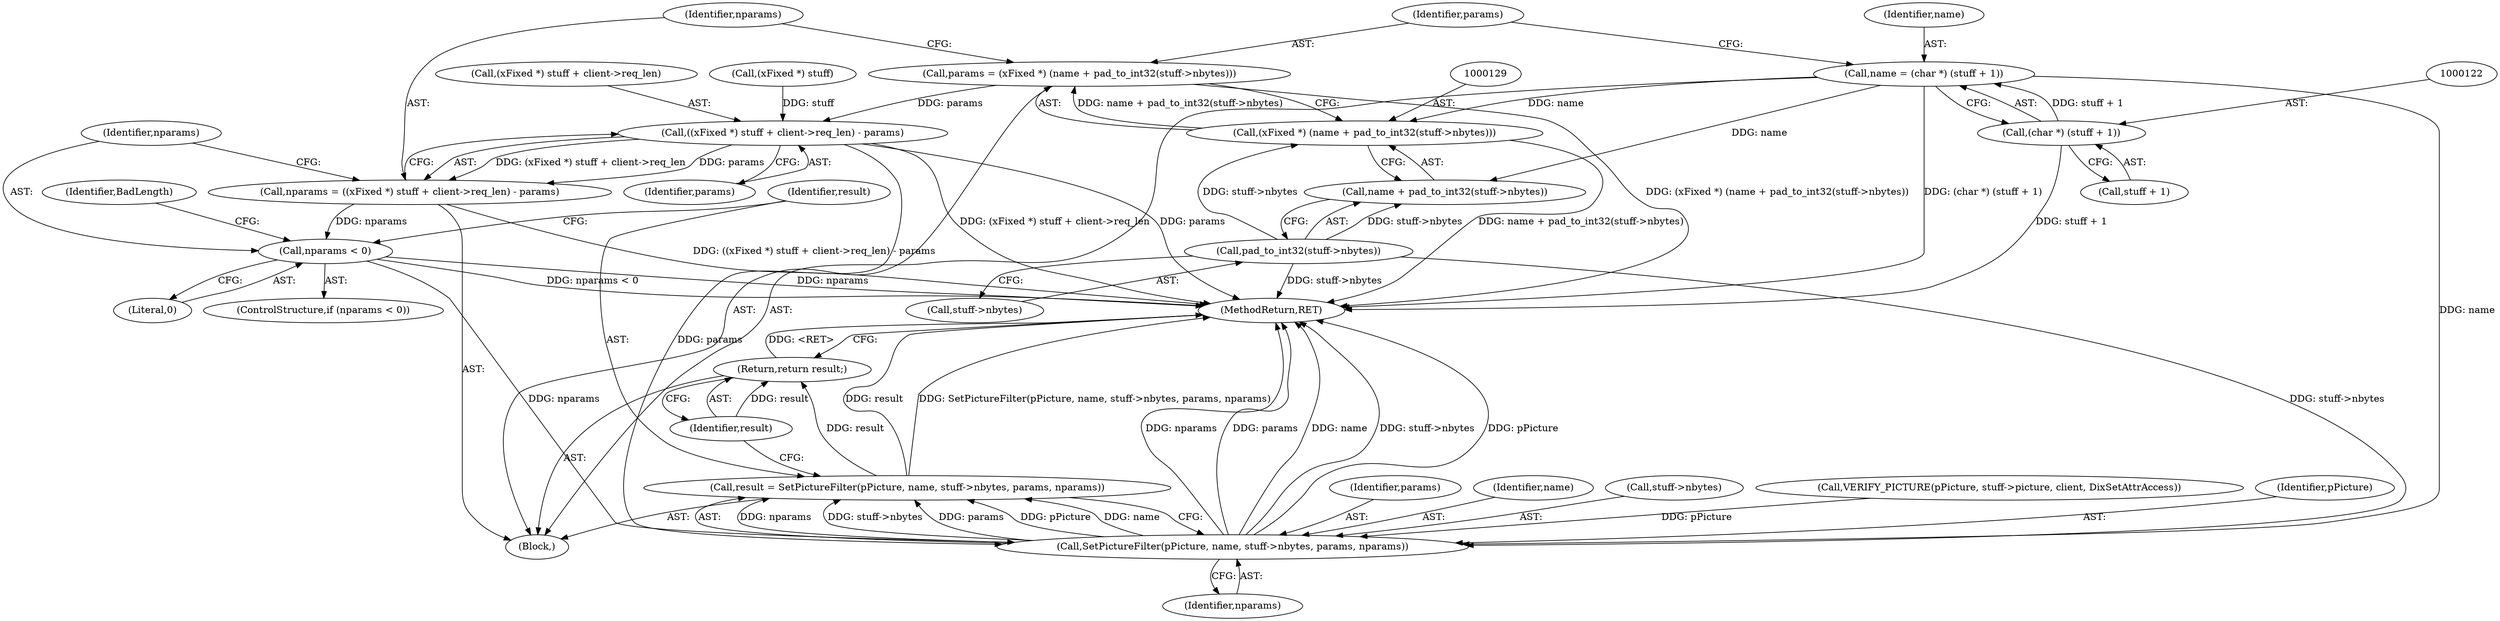 digraph "0_xserver_cad5a1050b7184d828aef9c1dd151c3ab649d37e_5@integer" {
"1000126" [label="(Call,params = (xFixed *) (name + pad_to_int32(stuff->nbytes)))"];
"1000128" [label="(Call,(xFixed *) (name + pad_to_int32(stuff->nbytes)))"];
"1000119" [label="(Call,name = (char *) (stuff + 1))"];
"1000121" [label="(Call,(char *) (stuff + 1))"];
"1000132" [label="(Call,pad_to_int32(stuff->nbytes))"];
"1000138" [label="(Call,((xFixed *) stuff + client->req_len) - params)"];
"1000136" [label="(Call,nparams = ((xFixed *) stuff + client->req_len) - params)"];
"1000148" [label="(Call,nparams < 0)"];
"1000155" [label="(Call,SetPictureFilter(pPicture, name, stuff->nbytes, params, nparams))"];
"1000153" [label="(Call,result = SetPictureFilter(pPicture, name, stuff->nbytes, params, nparams))"];
"1000163" [label="(Return,return result;)"];
"1000130" [label="(Call,name + pad_to_int32(stuff->nbytes))"];
"1000123" [label="(Call,stuff + 1)"];
"1000146" [label="(Identifier,params)"];
"1000140" [label="(Call,(xFixed *) stuff)"];
"1000165" [label="(MethodReturn,RET)"];
"1000119" [label="(Call,name = (char *) (stuff + 1))"];
"1000161" [label="(Identifier,params)"];
"1000137" [label="(Identifier,nparams)"];
"1000150" [label="(Literal,0)"];
"1000155" [label="(Call,SetPictureFilter(pPicture, name, stuff->nbytes, params, nparams))"];
"1000164" [label="(Identifier,result)"];
"1000163" [label="(Return,return result;)"];
"1000162" [label="(Identifier,nparams)"];
"1000136" [label="(Call,nparams = ((xFixed *) stuff + client->req_len) - params)"];
"1000147" [label="(ControlStructure,if (nparams < 0))"];
"1000152" [label="(Identifier,BadLength)"];
"1000126" [label="(Call,params = (xFixed *) (name + pad_to_int32(stuff->nbytes)))"];
"1000127" [label="(Identifier,params)"];
"1000148" [label="(Call,nparams < 0)"];
"1000138" [label="(Call,((xFixed *) stuff + client->req_len) - params)"];
"1000132" [label="(Call,pad_to_int32(stuff->nbytes))"];
"1000157" [label="(Identifier,name)"];
"1000128" [label="(Call,(xFixed *) (name + pad_to_int32(stuff->nbytes)))"];
"1000158" [label="(Call,stuff->nbytes)"];
"1000112" [label="(Call,VERIFY_PICTURE(pPicture, stuff->picture, client, DixSetAttrAccess))"];
"1000153" [label="(Call,result = SetPictureFilter(pPicture, name, stuff->nbytes, params, nparams))"];
"1000120" [label="(Identifier,name)"];
"1000156" [label="(Identifier,pPicture)"];
"1000149" [label="(Identifier,nparams)"];
"1000133" [label="(Call,stuff->nbytes)"];
"1000154" [label="(Identifier,result)"];
"1000139" [label="(Call,(xFixed *) stuff + client->req_len)"];
"1000121" [label="(Call,(char *) (stuff + 1))"];
"1000102" [label="(Block,)"];
"1000126" -> "1000102"  [label="AST: "];
"1000126" -> "1000128"  [label="CFG: "];
"1000127" -> "1000126"  [label="AST: "];
"1000128" -> "1000126"  [label="AST: "];
"1000137" -> "1000126"  [label="CFG: "];
"1000126" -> "1000165"  [label="DDG: (xFixed *) (name + pad_to_int32(stuff->nbytes))"];
"1000128" -> "1000126"  [label="DDG: name + pad_to_int32(stuff->nbytes)"];
"1000126" -> "1000138"  [label="DDG: params"];
"1000128" -> "1000130"  [label="CFG: "];
"1000129" -> "1000128"  [label="AST: "];
"1000130" -> "1000128"  [label="AST: "];
"1000128" -> "1000165"  [label="DDG: name + pad_to_int32(stuff->nbytes)"];
"1000119" -> "1000128"  [label="DDG: name"];
"1000132" -> "1000128"  [label="DDG: stuff->nbytes"];
"1000119" -> "1000102"  [label="AST: "];
"1000119" -> "1000121"  [label="CFG: "];
"1000120" -> "1000119"  [label="AST: "];
"1000121" -> "1000119"  [label="AST: "];
"1000127" -> "1000119"  [label="CFG: "];
"1000119" -> "1000165"  [label="DDG: (char *) (stuff + 1)"];
"1000121" -> "1000119"  [label="DDG: stuff + 1"];
"1000119" -> "1000130"  [label="DDG: name"];
"1000119" -> "1000155"  [label="DDG: name"];
"1000121" -> "1000123"  [label="CFG: "];
"1000122" -> "1000121"  [label="AST: "];
"1000123" -> "1000121"  [label="AST: "];
"1000121" -> "1000165"  [label="DDG: stuff + 1"];
"1000132" -> "1000130"  [label="AST: "];
"1000132" -> "1000133"  [label="CFG: "];
"1000133" -> "1000132"  [label="AST: "];
"1000130" -> "1000132"  [label="CFG: "];
"1000132" -> "1000165"  [label="DDG: stuff->nbytes"];
"1000132" -> "1000130"  [label="DDG: stuff->nbytes"];
"1000132" -> "1000155"  [label="DDG: stuff->nbytes"];
"1000138" -> "1000136"  [label="AST: "];
"1000138" -> "1000146"  [label="CFG: "];
"1000139" -> "1000138"  [label="AST: "];
"1000146" -> "1000138"  [label="AST: "];
"1000136" -> "1000138"  [label="CFG: "];
"1000138" -> "1000165"  [label="DDG: (xFixed *) stuff + client->req_len"];
"1000138" -> "1000165"  [label="DDG: params"];
"1000138" -> "1000136"  [label="DDG: (xFixed *) stuff + client->req_len"];
"1000138" -> "1000136"  [label="DDG: params"];
"1000140" -> "1000138"  [label="DDG: stuff"];
"1000138" -> "1000155"  [label="DDG: params"];
"1000136" -> "1000102"  [label="AST: "];
"1000137" -> "1000136"  [label="AST: "];
"1000149" -> "1000136"  [label="CFG: "];
"1000136" -> "1000165"  [label="DDG: ((xFixed *) stuff + client->req_len) - params"];
"1000136" -> "1000148"  [label="DDG: nparams"];
"1000148" -> "1000147"  [label="AST: "];
"1000148" -> "1000150"  [label="CFG: "];
"1000149" -> "1000148"  [label="AST: "];
"1000150" -> "1000148"  [label="AST: "];
"1000152" -> "1000148"  [label="CFG: "];
"1000154" -> "1000148"  [label="CFG: "];
"1000148" -> "1000165"  [label="DDG: nparams"];
"1000148" -> "1000165"  [label="DDG: nparams < 0"];
"1000148" -> "1000155"  [label="DDG: nparams"];
"1000155" -> "1000153"  [label="AST: "];
"1000155" -> "1000162"  [label="CFG: "];
"1000156" -> "1000155"  [label="AST: "];
"1000157" -> "1000155"  [label="AST: "];
"1000158" -> "1000155"  [label="AST: "];
"1000161" -> "1000155"  [label="AST: "];
"1000162" -> "1000155"  [label="AST: "];
"1000153" -> "1000155"  [label="CFG: "];
"1000155" -> "1000165"  [label="DDG: name"];
"1000155" -> "1000165"  [label="DDG: stuff->nbytes"];
"1000155" -> "1000165"  [label="DDG: pPicture"];
"1000155" -> "1000165"  [label="DDG: nparams"];
"1000155" -> "1000165"  [label="DDG: params"];
"1000155" -> "1000153"  [label="DDG: nparams"];
"1000155" -> "1000153"  [label="DDG: stuff->nbytes"];
"1000155" -> "1000153"  [label="DDG: params"];
"1000155" -> "1000153"  [label="DDG: pPicture"];
"1000155" -> "1000153"  [label="DDG: name"];
"1000112" -> "1000155"  [label="DDG: pPicture"];
"1000153" -> "1000102"  [label="AST: "];
"1000154" -> "1000153"  [label="AST: "];
"1000164" -> "1000153"  [label="CFG: "];
"1000153" -> "1000165"  [label="DDG: result"];
"1000153" -> "1000165"  [label="DDG: SetPictureFilter(pPicture, name, stuff->nbytes, params, nparams)"];
"1000153" -> "1000163"  [label="DDG: result"];
"1000163" -> "1000102"  [label="AST: "];
"1000163" -> "1000164"  [label="CFG: "];
"1000164" -> "1000163"  [label="AST: "];
"1000165" -> "1000163"  [label="CFG: "];
"1000163" -> "1000165"  [label="DDG: <RET>"];
"1000164" -> "1000163"  [label="DDG: result"];
}

